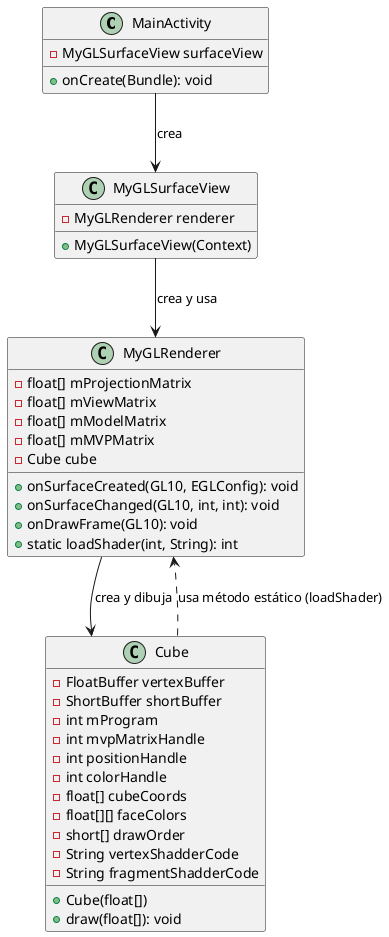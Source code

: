 @startuml
'https://plantuml.com/class-diagram


class MainActivity {
    - MyGLSurfaceView surfaceView
    + onCreate(Bundle): void
}

class MyGLSurfaceView {
    - MyGLRenderer renderer
    + MyGLSurfaceView(Context)
}

class MyGLRenderer {
    - float[] mProjectionMatrix
    - float[] mViewMatrix
    - float[] mModelMatrix
    - float[] mMVPMatrix
    - Cube cube
    + onSurfaceCreated(GL10, EGLConfig): void
    + onSurfaceChanged(GL10, int, int): void
    + onDrawFrame(GL10): void
    + static loadShader(int, String): int
}

class Cube {
    - FloatBuffer vertexBuffer
    - ShortBuffer shortBuffer
    - int mProgram
    - int mvpMatrixHandle
    - int positionHandle
    - int colorHandle
    - float[] cubeCoords
    - float[][] faceColors
    - short[] drawOrder
    - String vertexShadderCode
    - String fragmentShadderCode
    + Cube(float[])
    + draw(float[]): void
}

'====================
' Relaciones
'====================

MainActivity --> MyGLSurfaceView : crea
MyGLSurfaceView --> MyGLRenderer : crea y usa
MyGLRenderer --> Cube : crea y dibuja
Cube ..> MyGLRenderer : usa método estático (loadShader)

@enduml
